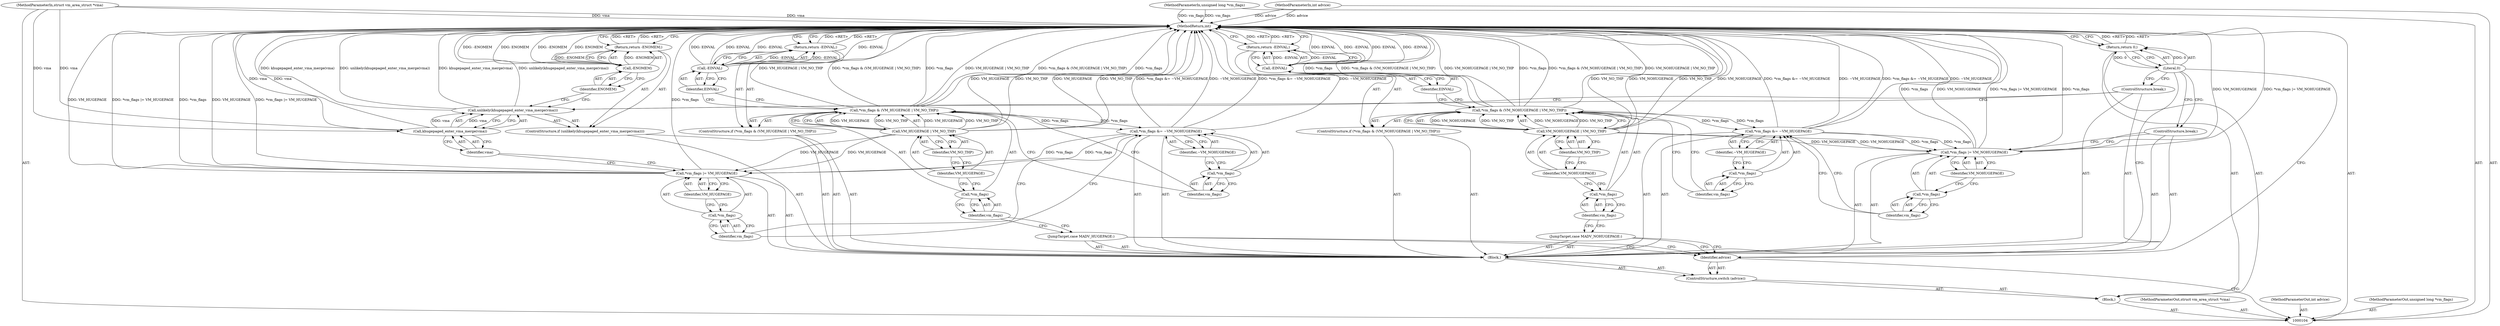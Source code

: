 digraph "0_linux_78f11a255749d09025f54d4e2df4fbcb031530e2_0" {
"1000161" [label="(MethodReturn,int)"];
"1000105" [label="(MethodParameterIn,struct vm_area_struct *vma)"];
"1000204" [label="(MethodParameterOut,struct vm_area_struct *vma)"];
"1000121" [label="(Call,-EINVAL)"];
"1000122" [label="(Identifier,EINVAL)"];
"1000120" [label="(Return,return -EINVAL;)"];
"1000126" [label="(Identifier,~VM_NOHUGEPAGE)"];
"1000123" [label="(Call,*vm_flags &= ~VM_NOHUGEPAGE)"];
"1000124" [label="(Call,*vm_flags)"];
"1000125" [label="(Identifier,vm_flags)"];
"1000130" [label="(Identifier,VM_HUGEPAGE)"];
"1000127" [label="(Call,*vm_flags |= VM_HUGEPAGE)"];
"1000128" [label="(Call,*vm_flags)"];
"1000129" [label="(Identifier,vm_flags)"];
"1000133" [label="(Call,khugepaged_enter_vma_merge(vma))"];
"1000131" [label="(ControlStructure,if (unlikely(khugepaged_enter_vma_merge(vma))))"];
"1000134" [label="(Identifier,vma)"];
"1000132" [label="(Call,unlikely(khugepaged_enter_vma_merge(vma)))"];
"1000136" [label="(Call,-ENOMEM)"];
"1000137" [label="(Identifier,ENOMEM)"];
"1000135" [label="(Return,return -ENOMEM;)"];
"1000107" [label="(MethodParameterIn,int advice)"];
"1000206" [label="(MethodParameterOut,int advice)"];
"1000106" [label="(MethodParameterIn,unsigned long *vm_flags)"];
"1000205" [label="(MethodParameterOut,unsigned long *vm_flags)"];
"1000138" [label="(ControlStructure,break;)"];
"1000139" [label="(JumpTarget,case MADV_NOHUGEPAGE:)"];
"1000144" [label="(Call,VM_NOHUGEPAGE | VM_NO_THP)"];
"1000145" [label="(Identifier,VM_NOHUGEPAGE)"];
"1000140" [label="(ControlStructure,if (*vm_flags & (VM_NOHUGEPAGE | VM_NO_THP)))"];
"1000146" [label="(Identifier,VM_NO_THP)"];
"1000141" [label="(Call,*vm_flags & (VM_NOHUGEPAGE | VM_NO_THP))"];
"1000142" [label="(Call,*vm_flags)"];
"1000143" [label="(Identifier,vm_flags)"];
"1000148" [label="(Call,-EINVAL)"];
"1000149" [label="(Identifier,EINVAL)"];
"1000147" [label="(Return,return -EINVAL;)"];
"1000153" [label="(Identifier,~VM_HUGEPAGE)"];
"1000150" [label="(Call,*vm_flags &= ~VM_HUGEPAGE)"];
"1000151" [label="(Call,*vm_flags)"];
"1000152" [label="(Identifier,vm_flags)"];
"1000157" [label="(Identifier,VM_NOHUGEPAGE)"];
"1000154" [label="(Call,*vm_flags |= VM_NOHUGEPAGE)"];
"1000155" [label="(Call,*vm_flags)"];
"1000156" [label="(Identifier,vm_flags)"];
"1000108" [label="(Block,)"];
"1000158" [label="(ControlStructure,break;)"];
"1000159" [label="(Return,return 0;)"];
"1000160" [label="(Literal,0)"];
"1000109" [label="(ControlStructure,switch (advice))"];
"1000111" [label="(Block,)"];
"1000110" [label="(Identifier,advice)"];
"1000112" [label="(JumpTarget,case MADV_HUGEPAGE:)"];
"1000117" [label="(Call,VM_HUGEPAGE | VM_NO_THP)"];
"1000118" [label="(Identifier,VM_HUGEPAGE)"];
"1000113" [label="(ControlStructure,if (*vm_flags & (VM_HUGEPAGE | VM_NO_THP)))"];
"1000119" [label="(Identifier,VM_NO_THP)"];
"1000114" [label="(Call,*vm_flags & (VM_HUGEPAGE | VM_NO_THP))"];
"1000115" [label="(Call,*vm_flags)"];
"1000116" [label="(Identifier,vm_flags)"];
"1000161" -> "1000104"  [label="AST: "];
"1000161" -> "1000120"  [label="CFG: "];
"1000161" -> "1000135"  [label="CFG: "];
"1000161" -> "1000147"  [label="CFG: "];
"1000161" -> "1000159"  [label="CFG: "];
"1000114" -> "1000161"  [label="DDG: VM_HUGEPAGE | VM_NO_THP"];
"1000114" -> "1000161"  [label="DDG: *vm_flags & (VM_HUGEPAGE | VM_NO_THP)"];
"1000114" -> "1000161"  [label="DDG: *vm_flags"];
"1000141" -> "1000161"  [label="DDG: *vm_flags"];
"1000141" -> "1000161"  [label="DDG: *vm_flags & (VM_NOHUGEPAGE | VM_NO_THP)"];
"1000141" -> "1000161"  [label="DDG: VM_NOHUGEPAGE | VM_NO_THP"];
"1000107" -> "1000161"  [label="DDG: advice"];
"1000154" -> "1000161"  [label="DDG: VM_NOHUGEPAGE"];
"1000154" -> "1000161"  [label="DDG: *vm_flags |= VM_NOHUGEPAGE"];
"1000154" -> "1000161"  [label="DDG: *vm_flags"];
"1000105" -> "1000161"  [label="DDG: vma"];
"1000117" -> "1000161"  [label="DDG: VM_HUGEPAGE"];
"1000117" -> "1000161"  [label="DDG: VM_NO_THP"];
"1000132" -> "1000161"  [label="DDG: khugepaged_enter_vma_merge(vma)"];
"1000132" -> "1000161"  [label="DDG: unlikely(khugepaged_enter_vma_merge(vma))"];
"1000150" -> "1000161"  [label="DDG: *vm_flags &= ~VM_HUGEPAGE"];
"1000150" -> "1000161"  [label="DDG: ~VM_HUGEPAGE"];
"1000127" -> "1000161"  [label="DDG: *vm_flags"];
"1000127" -> "1000161"  [label="DDG: VM_HUGEPAGE"];
"1000127" -> "1000161"  [label="DDG: *vm_flags |= VM_HUGEPAGE"];
"1000144" -> "1000161"  [label="DDG: VM_NO_THP"];
"1000144" -> "1000161"  [label="DDG: VM_NOHUGEPAGE"];
"1000123" -> "1000161"  [label="DDG: ~VM_NOHUGEPAGE"];
"1000123" -> "1000161"  [label="DDG: *vm_flags &= ~VM_NOHUGEPAGE"];
"1000133" -> "1000161"  [label="DDG: vma"];
"1000121" -> "1000161"  [label="DDG: -EINVAL"];
"1000121" -> "1000161"  [label="DDG: EINVAL"];
"1000148" -> "1000161"  [label="DDG: EINVAL"];
"1000148" -> "1000161"  [label="DDG: -EINVAL"];
"1000136" -> "1000161"  [label="DDG: -ENOMEM"];
"1000136" -> "1000161"  [label="DDG: ENOMEM"];
"1000106" -> "1000161"  [label="DDG: vm_flags"];
"1000147" -> "1000161"  [label="DDG: <RET>"];
"1000120" -> "1000161"  [label="DDG: <RET>"];
"1000159" -> "1000161"  [label="DDG: <RET>"];
"1000135" -> "1000161"  [label="DDG: <RET>"];
"1000105" -> "1000104"  [label="AST: "];
"1000105" -> "1000161"  [label="DDG: vma"];
"1000105" -> "1000133"  [label="DDG: vma"];
"1000204" -> "1000104"  [label="AST: "];
"1000121" -> "1000120"  [label="AST: "];
"1000121" -> "1000122"  [label="CFG: "];
"1000122" -> "1000121"  [label="AST: "];
"1000120" -> "1000121"  [label="CFG: "];
"1000121" -> "1000161"  [label="DDG: -EINVAL"];
"1000121" -> "1000161"  [label="DDG: EINVAL"];
"1000121" -> "1000120"  [label="DDG: -EINVAL"];
"1000122" -> "1000121"  [label="AST: "];
"1000122" -> "1000114"  [label="CFG: "];
"1000121" -> "1000122"  [label="CFG: "];
"1000120" -> "1000113"  [label="AST: "];
"1000120" -> "1000121"  [label="CFG: "];
"1000121" -> "1000120"  [label="AST: "];
"1000161" -> "1000120"  [label="CFG: "];
"1000120" -> "1000161"  [label="DDG: <RET>"];
"1000121" -> "1000120"  [label="DDG: -EINVAL"];
"1000126" -> "1000123"  [label="AST: "];
"1000126" -> "1000124"  [label="CFG: "];
"1000123" -> "1000126"  [label="CFG: "];
"1000123" -> "1000111"  [label="AST: "];
"1000123" -> "1000126"  [label="CFG: "];
"1000124" -> "1000123"  [label="AST: "];
"1000126" -> "1000123"  [label="AST: "];
"1000129" -> "1000123"  [label="CFG: "];
"1000123" -> "1000161"  [label="DDG: ~VM_NOHUGEPAGE"];
"1000123" -> "1000161"  [label="DDG: *vm_flags &= ~VM_NOHUGEPAGE"];
"1000114" -> "1000123"  [label="DDG: *vm_flags"];
"1000123" -> "1000127"  [label="DDG: *vm_flags"];
"1000124" -> "1000123"  [label="AST: "];
"1000124" -> "1000125"  [label="CFG: "];
"1000125" -> "1000124"  [label="AST: "];
"1000126" -> "1000124"  [label="CFG: "];
"1000125" -> "1000124"  [label="AST: "];
"1000125" -> "1000114"  [label="CFG: "];
"1000124" -> "1000125"  [label="CFG: "];
"1000130" -> "1000127"  [label="AST: "];
"1000130" -> "1000128"  [label="CFG: "];
"1000127" -> "1000130"  [label="CFG: "];
"1000127" -> "1000111"  [label="AST: "];
"1000127" -> "1000130"  [label="CFG: "];
"1000128" -> "1000127"  [label="AST: "];
"1000130" -> "1000127"  [label="AST: "];
"1000134" -> "1000127"  [label="CFG: "];
"1000127" -> "1000161"  [label="DDG: *vm_flags"];
"1000127" -> "1000161"  [label="DDG: VM_HUGEPAGE"];
"1000127" -> "1000161"  [label="DDG: *vm_flags |= VM_HUGEPAGE"];
"1000123" -> "1000127"  [label="DDG: *vm_flags"];
"1000117" -> "1000127"  [label="DDG: VM_HUGEPAGE"];
"1000128" -> "1000127"  [label="AST: "];
"1000128" -> "1000129"  [label="CFG: "];
"1000129" -> "1000128"  [label="AST: "];
"1000130" -> "1000128"  [label="CFG: "];
"1000129" -> "1000128"  [label="AST: "];
"1000129" -> "1000123"  [label="CFG: "];
"1000128" -> "1000129"  [label="CFG: "];
"1000133" -> "1000132"  [label="AST: "];
"1000133" -> "1000134"  [label="CFG: "];
"1000134" -> "1000133"  [label="AST: "];
"1000132" -> "1000133"  [label="CFG: "];
"1000133" -> "1000161"  [label="DDG: vma"];
"1000133" -> "1000132"  [label="DDG: vma"];
"1000105" -> "1000133"  [label="DDG: vma"];
"1000131" -> "1000111"  [label="AST: "];
"1000132" -> "1000131"  [label="AST: "];
"1000135" -> "1000131"  [label="AST: "];
"1000134" -> "1000133"  [label="AST: "];
"1000134" -> "1000127"  [label="CFG: "];
"1000133" -> "1000134"  [label="CFG: "];
"1000132" -> "1000131"  [label="AST: "];
"1000132" -> "1000133"  [label="CFG: "];
"1000133" -> "1000132"  [label="AST: "];
"1000137" -> "1000132"  [label="CFG: "];
"1000138" -> "1000132"  [label="CFG: "];
"1000132" -> "1000161"  [label="DDG: khugepaged_enter_vma_merge(vma)"];
"1000132" -> "1000161"  [label="DDG: unlikely(khugepaged_enter_vma_merge(vma))"];
"1000133" -> "1000132"  [label="DDG: vma"];
"1000136" -> "1000135"  [label="AST: "];
"1000136" -> "1000137"  [label="CFG: "];
"1000137" -> "1000136"  [label="AST: "];
"1000135" -> "1000136"  [label="CFG: "];
"1000136" -> "1000161"  [label="DDG: -ENOMEM"];
"1000136" -> "1000161"  [label="DDG: ENOMEM"];
"1000136" -> "1000135"  [label="DDG: -ENOMEM"];
"1000137" -> "1000136"  [label="AST: "];
"1000137" -> "1000132"  [label="CFG: "];
"1000136" -> "1000137"  [label="CFG: "];
"1000135" -> "1000131"  [label="AST: "];
"1000135" -> "1000136"  [label="CFG: "];
"1000136" -> "1000135"  [label="AST: "];
"1000161" -> "1000135"  [label="CFG: "];
"1000135" -> "1000161"  [label="DDG: <RET>"];
"1000136" -> "1000135"  [label="DDG: -ENOMEM"];
"1000107" -> "1000104"  [label="AST: "];
"1000107" -> "1000161"  [label="DDG: advice"];
"1000206" -> "1000104"  [label="AST: "];
"1000106" -> "1000104"  [label="AST: "];
"1000106" -> "1000161"  [label="DDG: vm_flags"];
"1000205" -> "1000104"  [label="AST: "];
"1000138" -> "1000111"  [label="AST: "];
"1000138" -> "1000132"  [label="CFG: "];
"1000160" -> "1000138"  [label="CFG: "];
"1000139" -> "1000111"  [label="AST: "];
"1000139" -> "1000110"  [label="CFG: "];
"1000143" -> "1000139"  [label="CFG: "];
"1000144" -> "1000141"  [label="AST: "];
"1000144" -> "1000146"  [label="CFG: "];
"1000145" -> "1000144"  [label="AST: "];
"1000146" -> "1000144"  [label="AST: "];
"1000141" -> "1000144"  [label="CFG: "];
"1000144" -> "1000161"  [label="DDG: VM_NO_THP"];
"1000144" -> "1000161"  [label="DDG: VM_NOHUGEPAGE"];
"1000144" -> "1000141"  [label="DDG: VM_NOHUGEPAGE"];
"1000144" -> "1000141"  [label="DDG: VM_NO_THP"];
"1000144" -> "1000154"  [label="DDG: VM_NOHUGEPAGE"];
"1000145" -> "1000144"  [label="AST: "];
"1000145" -> "1000142"  [label="CFG: "];
"1000146" -> "1000145"  [label="CFG: "];
"1000140" -> "1000111"  [label="AST: "];
"1000141" -> "1000140"  [label="AST: "];
"1000147" -> "1000140"  [label="AST: "];
"1000146" -> "1000144"  [label="AST: "];
"1000146" -> "1000145"  [label="CFG: "];
"1000144" -> "1000146"  [label="CFG: "];
"1000141" -> "1000140"  [label="AST: "];
"1000141" -> "1000144"  [label="CFG: "];
"1000142" -> "1000141"  [label="AST: "];
"1000144" -> "1000141"  [label="AST: "];
"1000149" -> "1000141"  [label="CFG: "];
"1000152" -> "1000141"  [label="CFG: "];
"1000141" -> "1000161"  [label="DDG: *vm_flags"];
"1000141" -> "1000161"  [label="DDG: *vm_flags & (VM_NOHUGEPAGE | VM_NO_THP)"];
"1000141" -> "1000161"  [label="DDG: VM_NOHUGEPAGE | VM_NO_THP"];
"1000144" -> "1000141"  [label="DDG: VM_NOHUGEPAGE"];
"1000144" -> "1000141"  [label="DDG: VM_NO_THP"];
"1000141" -> "1000150"  [label="DDG: *vm_flags"];
"1000142" -> "1000141"  [label="AST: "];
"1000142" -> "1000143"  [label="CFG: "];
"1000143" -> "1000142"  [label="AST: "];
"1000145" -> "1000142"  [label="CFG: "];
"1000143" -> "1000142"  [label="AST: "];
"1000143" -> "1000139"  [label="CFG: "];
"1000142" -> "1000143"  [label="CFG: "];
"1000148" -> "1000147"  [label="AST: "];
"1000148" -> "1000149"  [label="CFG: "];
"1000149" -> "1000148"  [label="AST: "];
"1000147" -> "1000148"  [label="CFG: "];
"1000148" -> "1000161"  [label="DDG: EINVAL"];
"1000148" -> "1000161"  [label="DDG: -EINVAL"];
"1000148" -> "1000147"  [label="DDG: -EINVAL"];
"1000149" -> "1000148"  [label="AST: "];
"1000149" -> "1000141"  [label="CFG: "];
"1000148" -> "1000149"  [label="CFG: "];
"1000147" -> "1000140"  [label="AST: "];
"1000147" -> "1000148"  [label="CFG: "];
"1000148" -> "1000147"  [label="AST: "];
"1000161" -> "1000147"  [label="CFG: "];
"1000147" -> "1000161"  [label="DDG: <RET>"];
"1000148" -> "1000147"  [label="DDG: -EINVAL"];
"1000153" -> "1000150"  [label="AST: "];
"1000153" -> "1000151"  [label="CFG: "];
"1000150" -> "1000153"  [label="CFG: "];
"1000150" -> "1000111"  [label="AST: "];
"1000150" -> "1000153"  [label="CFG: "];
"1000151" -> "1000150"  [label="AST: "];
"1000153" -> "1000150"  [label="AST: "];
"1000156" -> "1000150"  [label="CFG: "];
"1000150" -> "1000161"  [label="DDG: *vm_flags &= ~VM_HUGEPAGE"];
"1000150" -> "1000161"  [label="DDG: ~VM_HUGEPAGE"];
"1000141" -> "1000150"  [label="DDG: *vm_flags"];
"1000150" -> "1000154"  [label="DDG: *vm_flags"];
"1000151" -> "1000150"  [label="AST: "];
"1000151" -> "1000152"  [label="CFG: "];
"1000152" -> "1000151"  [label="AST: "];
"1000153" -> "1000151"  [label="CFG: "];
"1000152" -> "1000151"  [label="AST: "];
"1000152" -> "1000141"  [label="CFG: "];
"1000151" -> "1000152"  [label="CFG: "];
"1000157" -> "1000154"  [label="AST: "];
"1000157" -> "1000155"  [label="CFG: "];
"1000154" -> "1000157"  [label="CFG: "];
"1000154" -> "1000111"  [label="AST: "];
"1000154" -> "1000157"  [label="CFG: "];
"1000155" -> "1000154"  [label="AST: "];
"1000157" -> "1000154"  [label="AST: "];
"1000158" -> "1000154"  [label="CFG: "];
"1000154" -> "1000161"  [label="DDG: VM_NOHUGEPAGE"];
"1000154" -> "1000161"  [label="DDG: *vm_flags |= VM_NOHUGEPAGE"];
"1000154" -> "1000161"  [label="DDG: *vm_flags"];
"1000150" -> "1000154"  [label="DDG: *vm_flags"];
"1000144" -> "1000154"  [label="DDG: VM_NOHUGEPAGE"];
"1000155" -> "1000154"  [label="AST: "];
"1000155" -> "1000156"  [label="CFG: "];
"1000156" -> "1000155"  [label="AST: "];
"1000157" -> "1000155"  [label="CFG: "];
"1000156" -> "1000155"  [label="AST: "];
"1000156" -> "1000150"  [label="CFG: "];
"1000155" -> "1000156"  [label="CFG: "];
"1000108" -> "1000104"  [label="AST: "];
"1000109" -> "1000108"  [label="AST: "];
"1000159" -> "1000108"  [label="AST: "];
"1000158" -> "1000111"  [label="AST: "];
"1000158" -> "1000154"  [label="CFG: "];
"1000160" -> "1000158"  [label="CFG: "];
"1000159" -> "1000108"  [label="AST: "];
"1000159" -> "1000160"  [label="CFG: "];
"1000160" -> "1000159"  [label="AST: "];
"1000161" -> "1000159"  [label="CFG: "];
"1000159" -> "1000161"  [label="DDG: <RET>"];
"1000160" -> "1000159"  [label="DDG: 0"];
"1000160" -> "1000159"  [label="AST: "];
"1000160" -> "1000110"  [label="CFG: "];
"1000160" -> "1000138"  [label="CFG: "];
"1000160" -> "1000158"  [label="CFG: "];
"1000159" -> "1000160"  [label="CFG: "];
"1000160" -> "1000159"  [label="DDG: 0"];
"1000109" -> "1000108"  [label="AST: "];
"1000110" -> "1000109"  [label="AST: "];
"1000111" -> "1000109"  [label="AST: "];
"1000111" -> "1000109"  [label="AST: "];
"1000112" -> "1000111"  [label="AST: "];
"1000113" -> "1000111"  [label="AST: "];
"1000123" -> "1000111"  [label="AST: "];
"1000127" -> "1000111"  [label="AST: "];
"1000131" -> "1000111"  [label="AST: "];
"1000138" -> "1000111"  [label="AST: "];
"1000139" -> "1000111"  [label="AST: "];
"1000140" -> "1000111"  [label="AST: "];
"1000150" -> "1000111"  [label="AST: "];
"1000154" -> "1000111"  [label="AST: "];
"1000158" -> "1000111"  [label="AST: "];
"1000110" -> "1000109"  [label="AST: "];
"1000110" -> "1000104"  [label="CFG: "];
"1000112" -> "1000110"  [label="CFG: "];
"1000139" -> "1000110"  [label="CFG: "];
"1000160" -> "1000110"  [label="CFG: "];
"1000112" -> "1000111"  [label="AST: "];
"1000112" -> "1000110"  [label="CFG: "];
"1000116" -> "1000112"  [label="CFG: "];
"1000117" -> "1000114"  [label="AST: "];
"1000117" -> "1000119"  [label="CFG: "];
"1000118" -> "1000117"  [label="AST: "];
"1000119" -> "1000117"  [label="AST: "];
"1000114" -> "1000117"  [label="CFG: "];
"1000117" -> "1000161"  [label="DDG: VM_HUGEPAGE"];
"1000117" -> "1000161"  [label="DDG: VM_NO_THP"];
"1000117" -> "1000114"  [label="DDG: VM_HUGEPAGE"];
"1000117" -> "1000114"  [label="DDG: VM_NO_THP"];
"1000117" -> "1000127"  [label="DDG: VM_HUGEPAGE"];
"1000118" -> "1000117"  [label="AST: "];
"1000118" -> "1000115"  [label="CFG: "];
"1000119" -> "1000118"  [label="CFG: "];
"1000113" -> "1000111"  [label="AST: "];
"1000114" -> "1000113"  [label="AST: "];
"1000120" -> "1000113"  [label="AST: "];
"1000119" -> "1000117"  [label="AST: "];
"1000119" -> "1000118"  [label="CFG: "];
"1000117" -> "1000119"  [label="CFG: "];
"1000114" -> "1000113"  [label="AST: "];
"1000114" -> "1000117"  [label="CFG: "];
"1000115" -> "1000114"  [label="AST: "];
"1000117" -> "1000114"  [label="AST: "];
"1000122" -> "1000114"  [label="CFG: "];
"1000125" -> "1000114"  [label="CFG: "];
"1000114" -> "1000161"  [label="DDG: VM_HUGEPAGE | VM_NO_THP"];
"1000114" -> "1000161"  [label="DDG: *vm_flags & (VM_HUGEPAGE | VM_NO_THP)"];
"1000114" -> "1000161"  [label="DDG: *vm_flags"];
"1000117" -> "1000114"  [label="DDG: VM_HUGEPAGE"];
"1000117" -> "1000114"  [label="DDG: VM_NO_THP"];
"1000114" -> "1000123"  [label="DDG: *vm_flags"];
"1000115" -> "1000114"  [label="AST: "];
"1000115" -> "1000116"  [label="CFG: "];
"1000116" -> "1000115"  [label="AST: "];
"1000118" -> "1000115"  [label="CFG: "];
"1000116" -> "1000115"  [label="AST: "];
"1000116" -> "1000112"  [label="CFG: "];
"1000115" -> "1000116"  [label="CFG: "];
}

